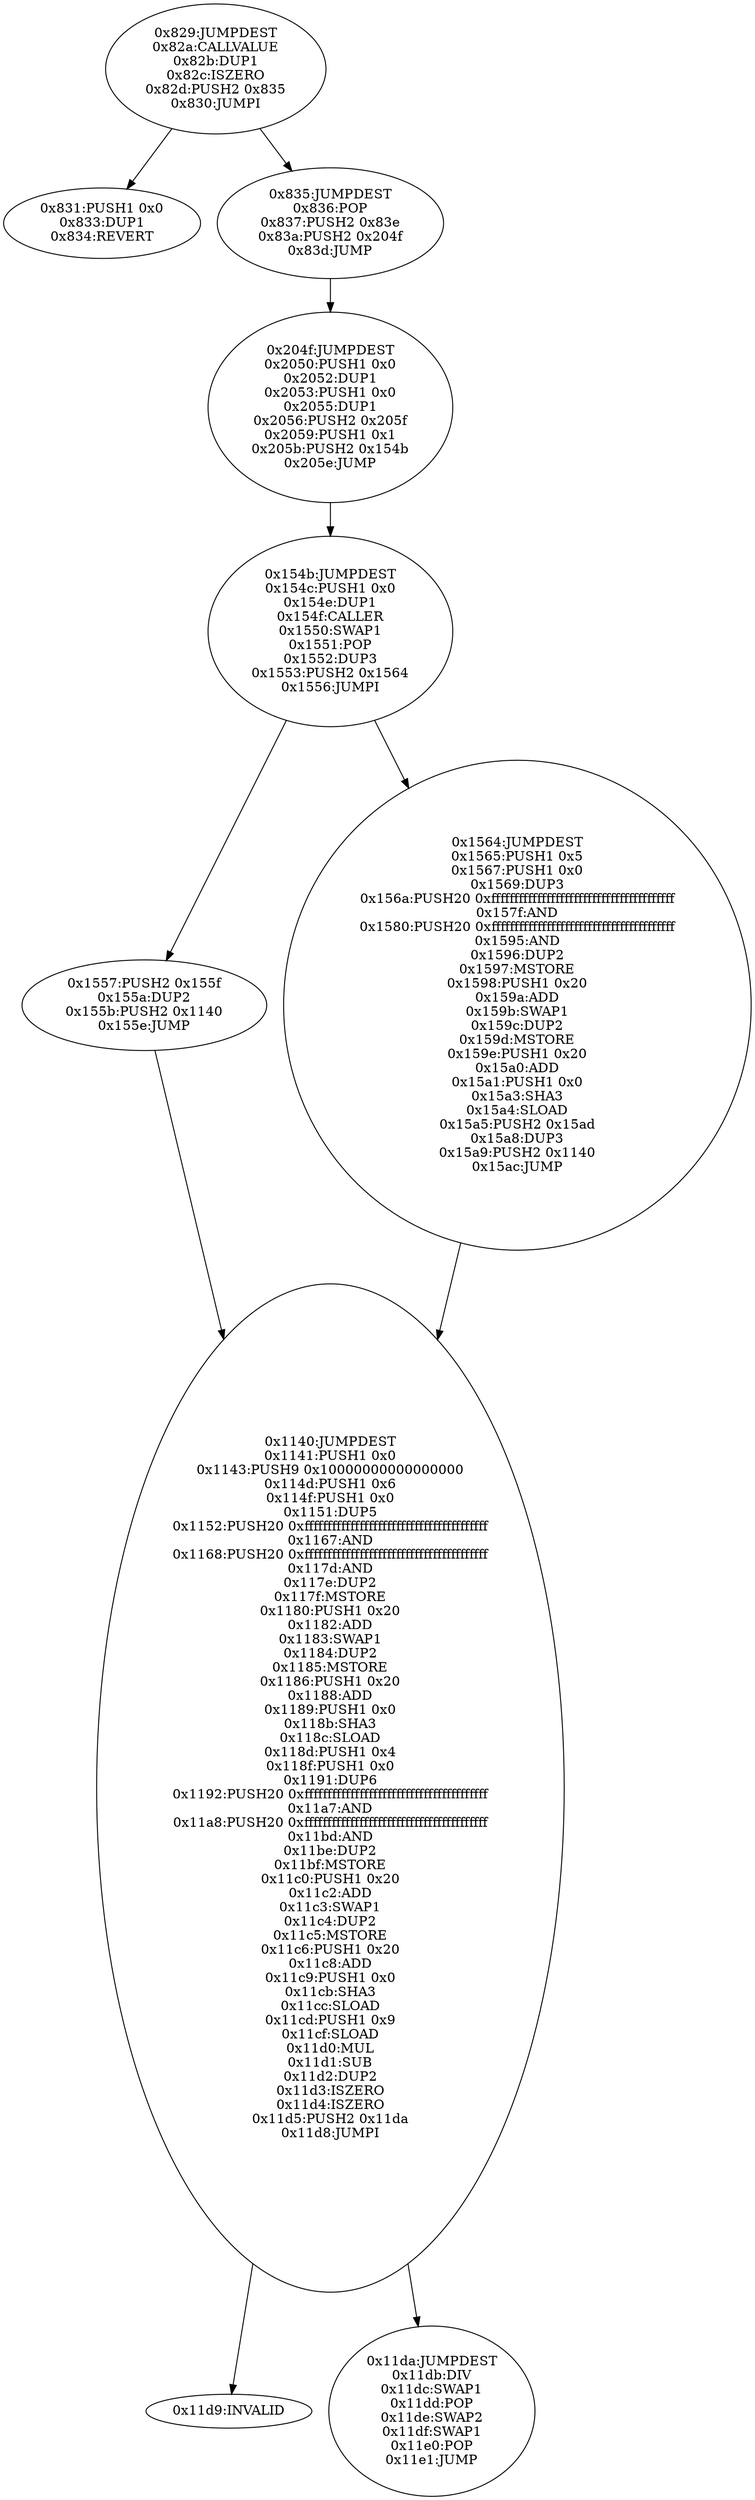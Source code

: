 digraph{
2089[label="0x829:JUMPDEST
0x82a:CALLVALUE
0x82b:DUP1
0x82c:ISZERO
0x82d:PUSH2 0x835
0x830:JUMPI"]
2089 -> 2097
2089 -> 2101
2097[label="0x831:PUSH1 0x0
0x833:DUP1
0x834:REVERT"]
2101[label="0x835:JUMPDEST
0x836:POP
0x837:PUSH2 0x83e
0x83a:PUSH2 0x204f
0x83d:JUMP"]
2101 -> 8271
8271[label="0x204f:JUMPDEST
0x2050:PUSH1 0x0
0x2052:DUP1
0x2053:PUSH1 0x0
0x2055:DUP1
0x2056:PUSH2 0x205f
0x2059:PUSH1 0x1
0x205b:PUSH2 0x154b
0x205e:JUMP"]
8271 -> 5451
5451[label="0x154b:JUMPDEST
0x154c:PUSH1 0x0
0x154e:DUP1
0x154f:CALLER
0x1550:SWAP1
0x1551:POP
0x1552:DUP3
0x1553:PUSH2 0x1564
0x1556:JUMPI"]
5451 -> 5463
5451 -> 5476
5463[label="0x1557:PUSH2 0x155f
0x155a:DUP2
0x155b:PUSH2 0x1140
0x155e:JUMP"]
5463 -> 4416
4416[label="0x1140:JUMPDEST
0x1141:PUSH1 0x0
0x1143:PUSH9 0x10000000000000000
0x114d:PUSH1 0x6
0x114f:PUSH1 0x0
0x1151:DUP5
0x1152:PUSH20 0xffffffffffffffffffffffffffffffffffffffff
0x1167:AND
0x1168:PUSH20 0xffffffffffffffffffffffffffffffffffffffff
0x117d:AND
0x117e:DUP2
0x117f:MSTORE
0x1180:PUSH1 0x20
0x1182:ADD
0x1183:SWAP1
0x1184:DUP2
0x1185:MSTORE
0x1186:PUSH1 0x20
0x1188:ADD
0x1189:PUSH1 0x0
0x118b:SHA3
0x118c:SLOAD
0x118d:PUSH1 0x4
0x118f:PUSH1 0x0
0x1191:DUP6
0x1192:PUSH20 0xffffffffffffffffffffffffffffffffffffffff
0x11a7:AND
0x11a8:PUSH20 0xffffffffffffffffffffffffffffffffffffffff
0x11bd:AND
0x11be:DUP2
0x11bf:MSTORE
0x11c0:PUSH1 0x20
0x11c2:ADD
0x11c3:SWAP1
0x11c4:DUP2
0x11c5:MSTORE
0x11c6:PUSH1 0x20
0x11c8:ADD
0x11c9:PUSH1 0x0
0x11cb:SHA3
0x11cc:SLOAD
0x11cd:PUSH1 0x9
0x11cf:SLOAD
0x11d0:MUL
0x11d1:SUB
0x11d2:DUP2
0x11d3:ISZERO
0x11d4:ISZERO
0x11d5:PUSH2 0x11da
0x11d8:JUMPI"]
4416 -> 4569
4416 -> 4570
4569[label="0x11d9:INVALID"]
4570[label="0x11da:JUMPDEST
0x11db:DIV
0x11dc:SWAP1
0x11dd:POP
0x11de:SWAP2
0x11df:SWAP1
0x11e0:POP
0x11e1:JUMP"]
5476[label="0x1564:JUMPDEST
0x1565:PUSH1 0x5
0x1567:PUSH1 0x0
0x1569:DUP3
0x156a:PUSH20 0xffffffffffffffffffffffffffffffffffffffff
0x157f:AND
0x1580:PUSH20 0xffffffffffffffffffffffffffffffffffffffff
0x1595:AND
0x1596:DUP2
0x1597:MSTORE
0x1598:PUSH1 0x20
0x159a:ADD
0x159b:SWAP1
0x159c:DUP2
0x159d:MSTORE
0x159e:PUSH1 0x20
0x15a0:ADD
0x15a1:PUSH1 0x0
0x15a3:SHA3
0x15a4:SLOAD
0x15a5:PUSH2 0x15ad
0x15a8:DUP3
0x15a9:PUSH2 0x1140
0x15ac:JUMP"]
5476 -> 4416

}